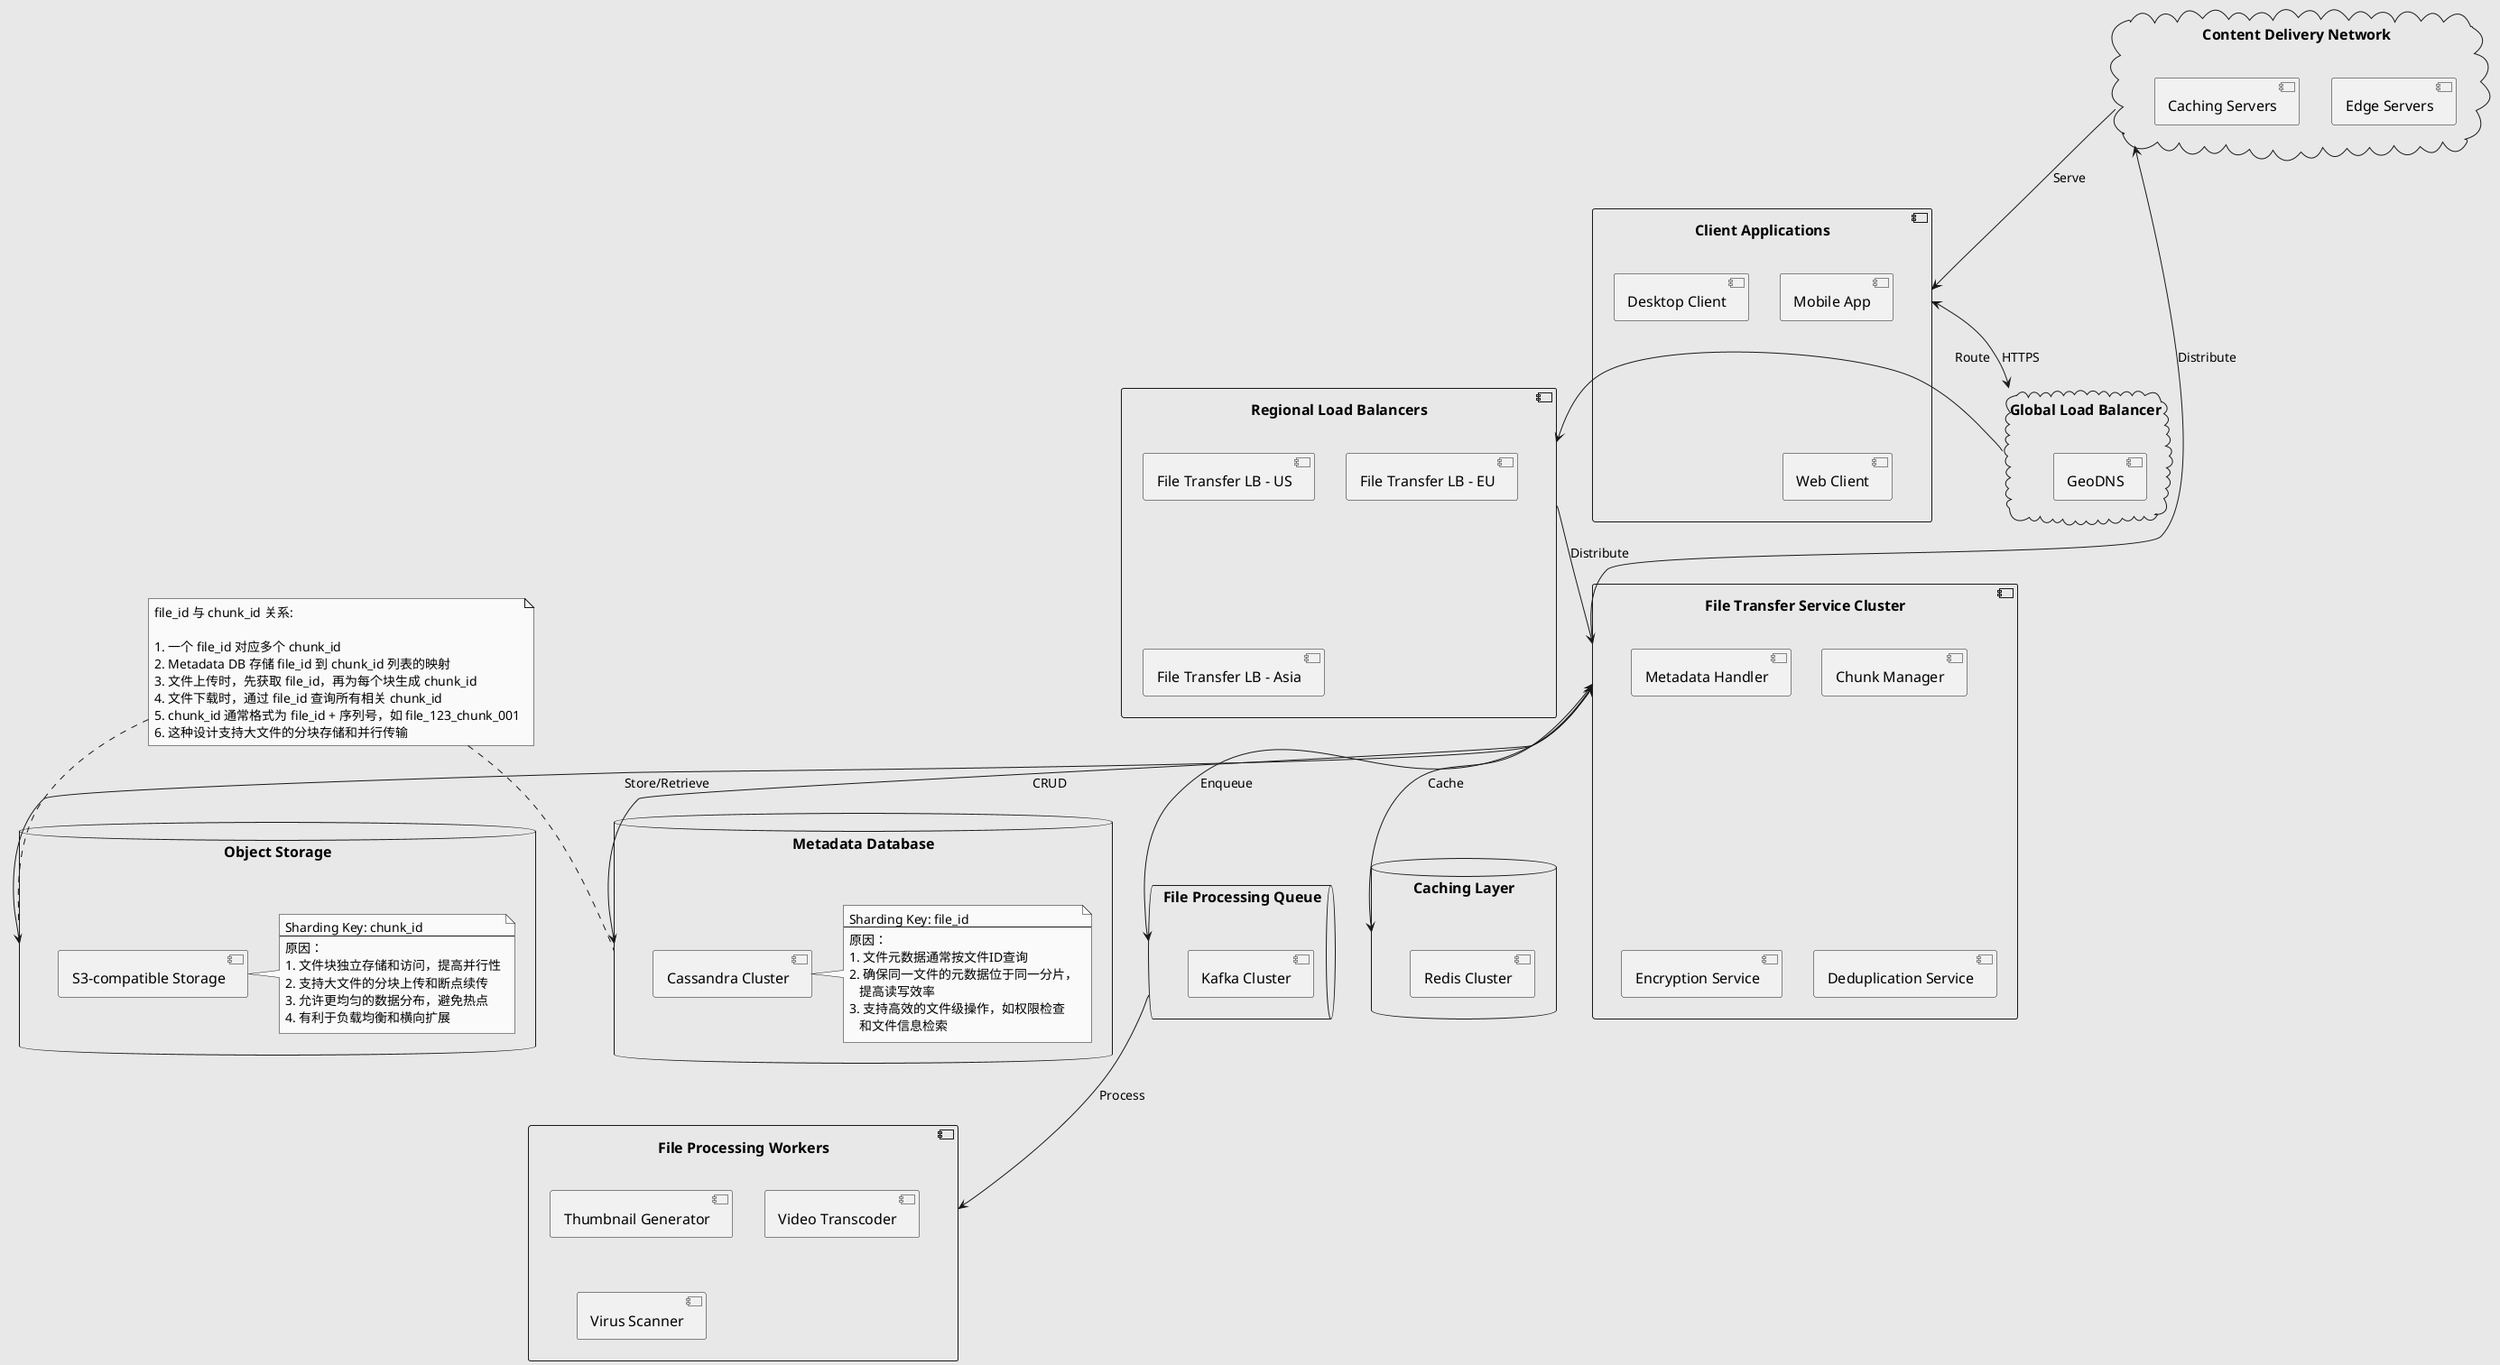 @startuml Telegram_File_Transfer_And_Storage_Optimized

!define RECTANGLE component
!define DATABASE database
!define QUEUE queue
!define CLOUD cloud

skinparam backgroundColor #E6E6FA
skinparam handwritten false
skinparam monochrome true
skinparam packageStyle rectangle
skinparam defaultFontName Arial
skinparam defaultFontSize 16
skinparam ArrowFontSize 14
skinparam NoteFontSize 14

RECTANGLE "Client Applications" {
    [Mobile App]
    [Desktop Client]
    [Web Client]
}

CLOUD "Global Load Balancer" {
    [GeoDNS]
}

RECTANGLE "Regional Load Balancers" {
    [File Transfer LB - US]
    [File Transfer LB - EU]
    [File Transfer LB - Asia]
}

RECTANGLE "File Transfer Service Cluster" {
    [Chunk Manager]
    [Metadata Handler]
    [Encryption Service]
    [Deduplication Service]
}

DATABASE "Metadata Database" {
    [Cassandra Cluster]
    note right of [Cassandra Cluster]
        Sharding Key: file_id
        --
        原因：
        1. 文件元数据通常按文件ID查询
        2. 确保同一文件的元数据位于同一分片，
           提高读写效率
        3. 支持高效的文件级操作，如权限检查
           和文件信息检索
    end note
}

DATABASE "Object Storage" {
    [S3-compatible Storage]
    note right of [S3-compatible Storage]
        Sharding Key: chunk_id
        --
        原因：
        1. 文件块独立存储和访问，提高并行性
        2. 支持大文件的分块上传和断点续传
        3. 允许更均匀的数据分布，避免热点
        4. 有利于负载均衡和横向扩展
    end note
}

note "file_id 与 chunk_id 关系:\n\n1. 一个 file_id 对应多个 chunk_id\n2. Metadata DB 存储 file_id 到 chunk_id 列表的映射\n3. 文件上传时，先获取 file_id，再为每个块生成 chunk_id\n4. 文件下载时，通过 file_id 查询所有相关 chunk_id\n5. chunk_id 通常格式为 file_id + 序列号，如 file_123_chunk_001\n6. 这种设计支持大文件的分块存储和并行传输" as Relationship

CLOUD "Content Delivery Network" {
    [Edge Servers]
    [Caching Servers]
}

QUEUE "File Processing Queue" {
    [Kafka Cluster]
}

DATABASE "Caching Layer" {
    [Redis Cluster]
}

RECTANGLE "File Processing Workers" {
    [Thumbnail Generator]
    [Video Transcoder]
    [Virus Scanner]
}

"Client Applications" <--> "Global Load Balancer" : HTTPS
"Global Load Balancer" --> "Regional Load Balancers" : Route
"Regional Load Balancers" --> "File Transfer Service Cluster" : Distribute
"File Transfer Service Cluster" <--> "Metadata Database" : CRUD
"File Transfer Service Cluster" <--> "Object Storage" : Store/Retrieve
"File Transfer Service Cluster" --> "Content Delivery Network" : Distribute
"Content Delivery Network" --> "Client Applications" : Serve
"File Transfer Service Cluster" --> "File Processing Queue" : Enqueue
"File Processing Queue" --> "File Processing Workers" : Process
"File Transfer Service Cluster" <--> "Caching Layer" : Cache

Relationship .. "Metadata Database"
Relationship .. "Object Storage"

@enduml
